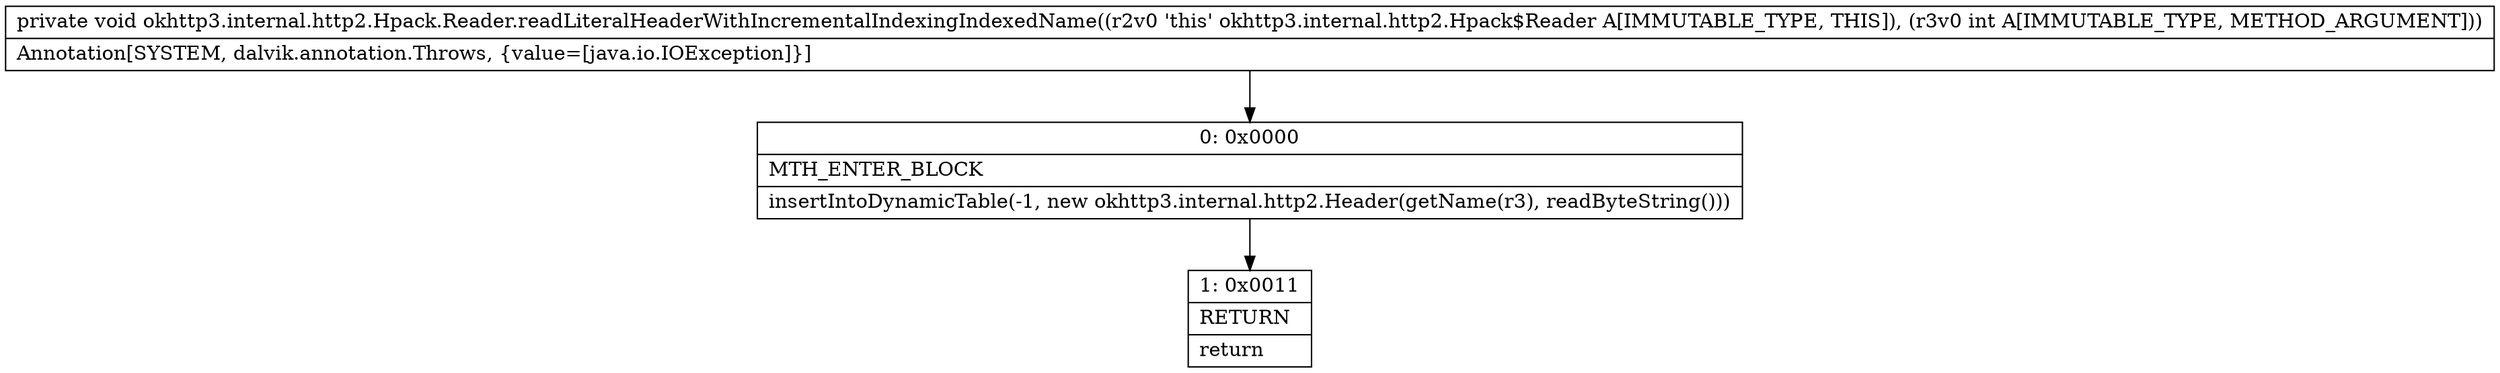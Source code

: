 digraph "CFG forokhttp3.internal.http2.Hpack.Reader.readLiteralHeaderWithIncrementalIndexingIndexedName(I)V" {
Node_0 [shape=record,label="{0\:\ 0x0000|MTH_ENTER_BLOCK\l|insertIntoDynamicTable(\-1, new okhttp3.internal.http2.Header(getName(r3), readByteString()))\l}"];
Node_1 [shape=record,label="{1\:\ 0x0011|RETURN\l|return\l}"];
MethodNode[shape=record,label="{private void okhttp3.internal.http2.Hpack.Reader.readLiteralHeaderWithIncrementalIndexingIndexedName((r2v0 'this' okhttp3.internal.http2.Hpack$Reader A[IMMUTABLE_TYPE, THIS]), (r3v0 int A[IMMUTABLE_TYPE, METHOD_ARGUMENT]))  | Annotation[SYSTEM, dalvik.annotation.Throws, \{value=[java.io.IOException]\}]\l}"];
MethodNode -> Node_0;
Node_0 -> Node_1;
}

